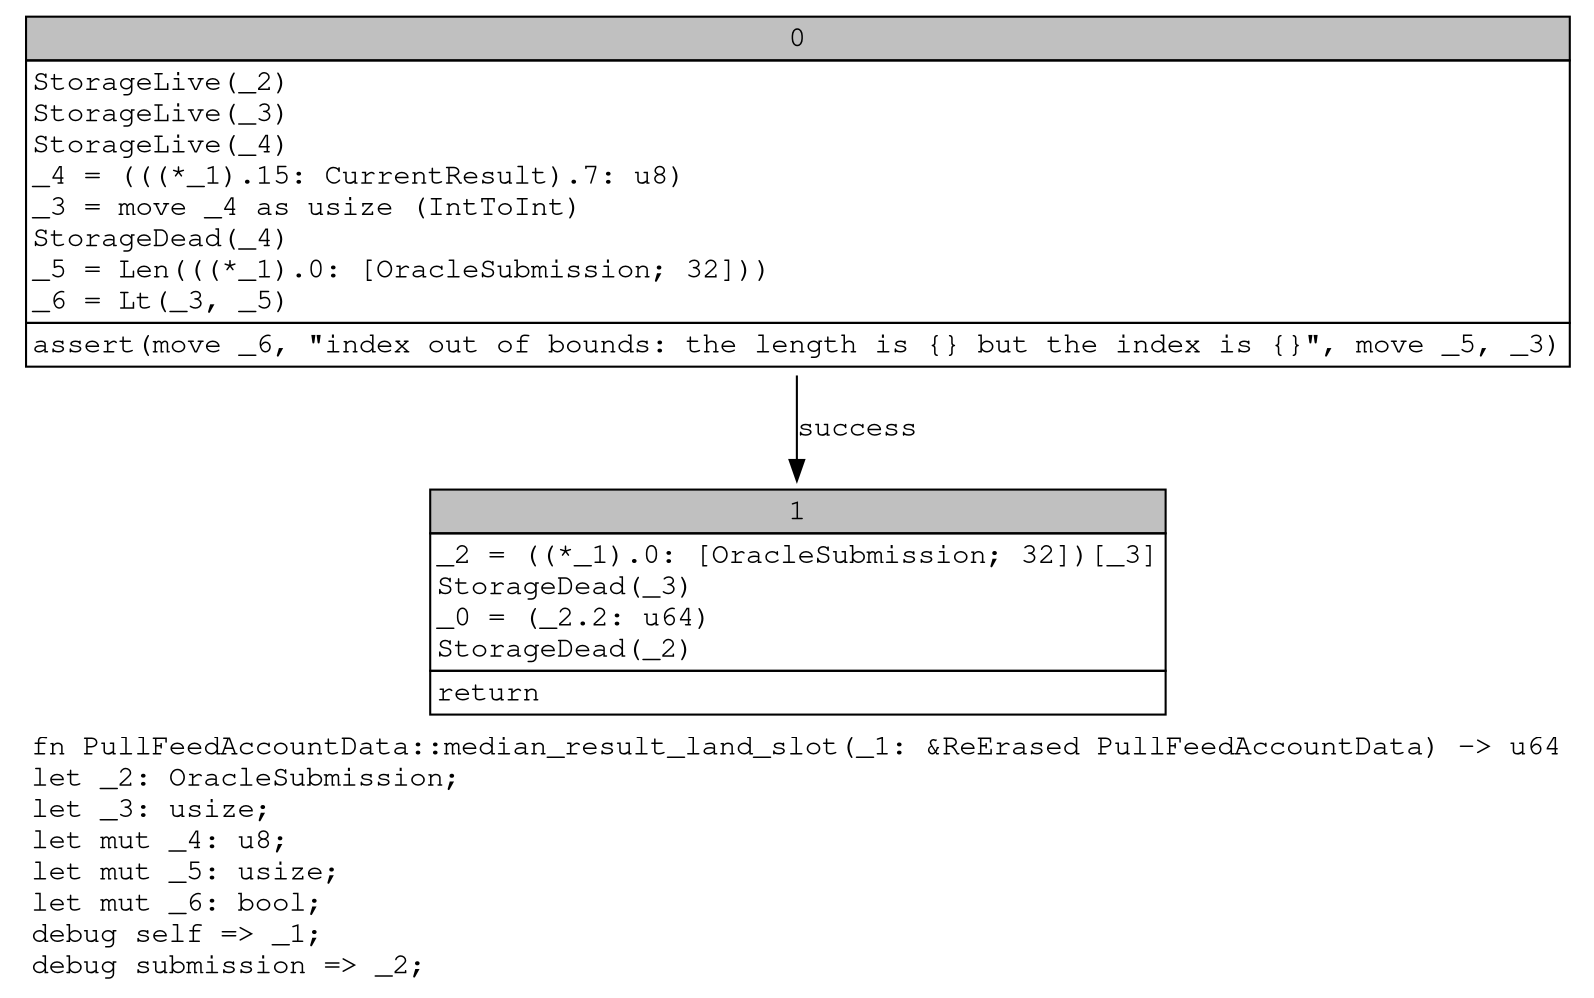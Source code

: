 digraph Mir_0_31 {
    graph [fontname="Courier, monospace"];
    node [fontname="Courier, monospace"];
    edge [fontname="Courier, monospace"];
    label=<fn PullFeedAccountData::median_result_land_slot(_1: &amp;ReErased PullFeedAccountData) -&gt; u64<br align="left"/>let _2: OracleSubmission;<br align="left"/>let _3: usize;<br align="left"/>let mut _4: u8;<br align="left"/>let mut _5: usize;<br align="left"/>let mut _6: bool;<br align="left"/>debug self =&gt; _1;<br align="left"/>debug submission =&gt; _2;<br align="left"/>>;
    bb0__0_31 [shape="none", label=<<table border="0" cellborder="1" cellspacing="0"><tr><td bgcolor="gray" align="center" colspan="1">0</td></tr><tr><td align="left" balign="left">StorageLive(_2)<br/>StorageLive(_3)<br/>StorageLive(_4)<br/>_4 = (((*_1).15: CurrentResult).7: u8)<br/>_3 = move _4 as usize (IntToInt)<br/>StorageDead(_4)<br/>_5 = Len(((*_1).0: [OracleSubmission; 32]))<br/>_6 = Lt(_3, _5)<br/></td></tr><tr><td align="left">assert(move _6, &quot;index out of bounds: the length is {} but the index is {}&quot;, move _5, _3)</td></tr></table>>];
    bb1__0_31 [shape="none", label=<<table border="0" cellborder="1" cellspacing="0"><tr><td bgcolor="gray" align="center" colspan="1">1</td></tr><tr><td align="left" balign="left">_2 = ((*_1).0: [OracleSubmission; 32])[_3]<br/>StorageDead(_3)<br/>_0 = (_2.2: u64)<br/>StorageDead(_2)<br/></td></tr><tr><td align="left">return</td></tr></table>>];
    bb0__0_31 -> bb1__0_31 [label="success"];
}
